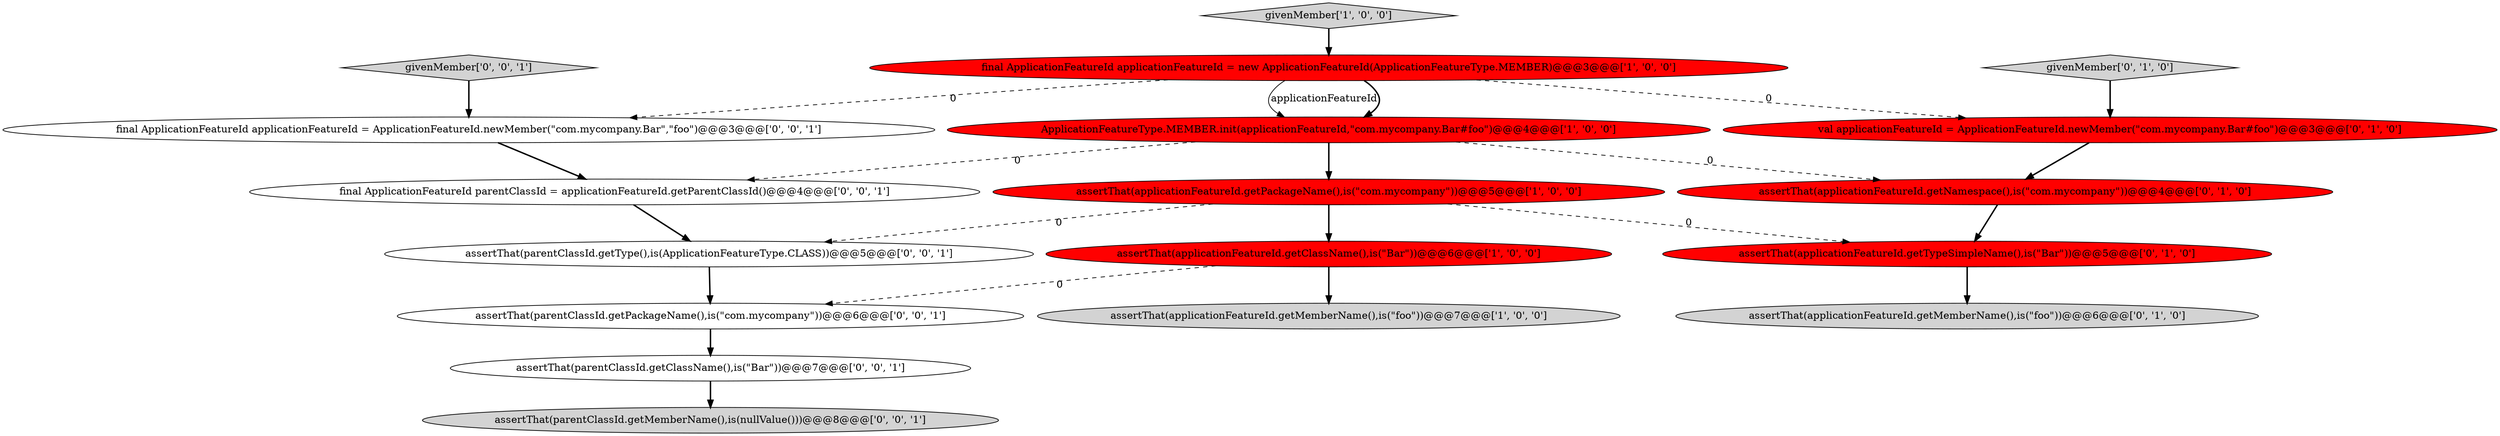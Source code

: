 digraph {
5 [style = filled, label = "givenMember['1', '0', '0']", fillcolor = lightgray, shape = diamond image = "AAA0AAABBB1BBB"];
9 [style = filled, label = "givenMember['0', '1', '0']", fillcolor = lightgray, shape = diamond image = "AAA0AAABBB2BBB"];
12 [style = filled, label = "assertThat(parentClassId.getPackageName(),is(\"com.mycompany\"))@@@6@@@['0', '0', '1']", fillcolor = white, shape = ellipse image = "AAA0AAABBB3BBB"];
7 [style = filled, label = "assertThat(applicationFeatureId.getNamespace(),is(\"com.mycompany\"))@@@4@@@['0', '1', '0']", fillcolor = red, shape = ellipse image = "AAA1AAABBB2BBB"];
8 [style = filled, label = "assertThat(applicationFeatureId.getTypeSimpleName(),is(\"Bar\"))@@@5@@@['0', '1', '0']", fillcolor = red, shape = ellipse image = "AAA1AAABBB2BBB"];
11 [style = filled, label = "final ApplicationFeatureId applicationFeatureId = ApplicationFeatureId.newMember(\"com.mycompany.Bar\",\"foo\")@@@3@@@['0', '0', '1']", fillcolor = white, shape = ellipse image = "AAA0AAABBB3BBB"];
1 [style = filled, label = "assertThat(applicationFeatureId.getMemberName(),is(\"foo\"))@@@7@@@['1', '0', '0']", fillcolor = lightgray, shape = ellipse image = "AAA0AAABBB1BBB"];
0 [style = filled, label = "ApplicationFeatureType.MEMBER.init(applicationFeatureId,\"com.mycompany.Bar#foo\")@@@4@@@['1', '0', '0']", fillcolor = red, shape = ellipse image = "AAA1AAABBB1BBB"];
14 [style = filled, label = "assertThat(parentClassId.getClassName(),is(\"Bar\"))@@@7@@@['0', '0', '1']", fillcolor = white, shape = ellipse image = "AAA0AAABBB3BBB"];
13 [style = filled, label = "givenMember['0', '0', '1']", fillcolor = lightgray, shape = diamond image = "AAA0AAABBB3BBB"];
2 [style = filled, label = "assertThat(applicationFeatureId.getClassName(),is(\"Bar\"))@@@6@@@['1', '0', '0']", fillcolor = red, shape = ellipse image = "AAA1AAABBB1BBB"];
15 [style = filled, label = "assertThat(parentClassId.getMemberName(),is(nullValue()))@@@8@@@['0', '0', '1']", fillcolor = lightgray, shape = ellipse image = "AAA0AAABBB3BBB"];
10 [style = filled, label = "val applicationFeatureId = ApplicationFeatureId.newMember(\"com.mycompany.Bar#foo\")@@@3@@@['0', '1', '0']", fillcolor = red, shape = ellipse image = "AAA1AAABBB2BBB"];
17 [style = filled, label = "final ApplicationFeatureId parentClassId = applicationFeatureId.getParentClassId()@@@4@@@['0', '0', '1']", fillcolor = white, shape = ellipse image = "AAA0AAABBB3BBB"];
3 [style = filled, label = "assertThat(applicationFeatureId.getPackageName(),is(\"com.mycompany\"))@@@5@@@['1', '0', '0']", fillcolor = red, shape = ellipse image = "AAA1AAABBB1BBB"];
16 [style = filled, label = "assertThat(parentClassId.getType(),is(ApplicationFeatureType.CLASS))@@@5@@@['0', '0', '1']", fillcolor = white, shape = ellipse image = "AAA0AAABBB3BBB"];
4 [style = filled, label = "final ApplicationFeatureId applicationFeatureId = new ApplicationFeatureId(ApplicationFeatureType.MEMBER)@@@3@@@['1', '0', '0']", fillcolor = red, shape = ellipse image = "AAA1AAABBB1BBB"];
6 [style = filled, label = "assertThat(applicationFeatureId.getMemberName(),is(\"foo\"))@@@6@@@['0', '1', '0']", fillcolor = lightgray, shape = ellipse image = "AAA0AAABBB2BBB"];
0->3 [style = bold, label=""];
2->1 [style = bold, label=""];
4->0 [style = solid, label="applicationFeatureId"];
3->16 [style = dashed, label="0"];
8->6 [style = bold, label=""];
9->10 [style = bold, label=""];
7->8 [style = bold, label=""];
0->17 [style = dashed, label="0"];
10->7 [style = bold, label=""];
13->11 [style = bold, label=""];
4->0 [style = bold, label=""];
2->12 [style = dashed, label="0"];
3->2 [style = bold, label=""];
5->4 [style = bold, label=""];
12->14 [style = bold, label=""];
3->8 [style = dashed, label="0"];
11->17 [style = bold, label=""];
14->15 [style = bold, label=""];
4->11 [style = dashed, label="0"];
4->10 [style = dashed, label="0"];
0->7 [style = dashed, label="0"];
16->12 [style = bold, label=""];
17->16 [style = bold, label=""];
}
